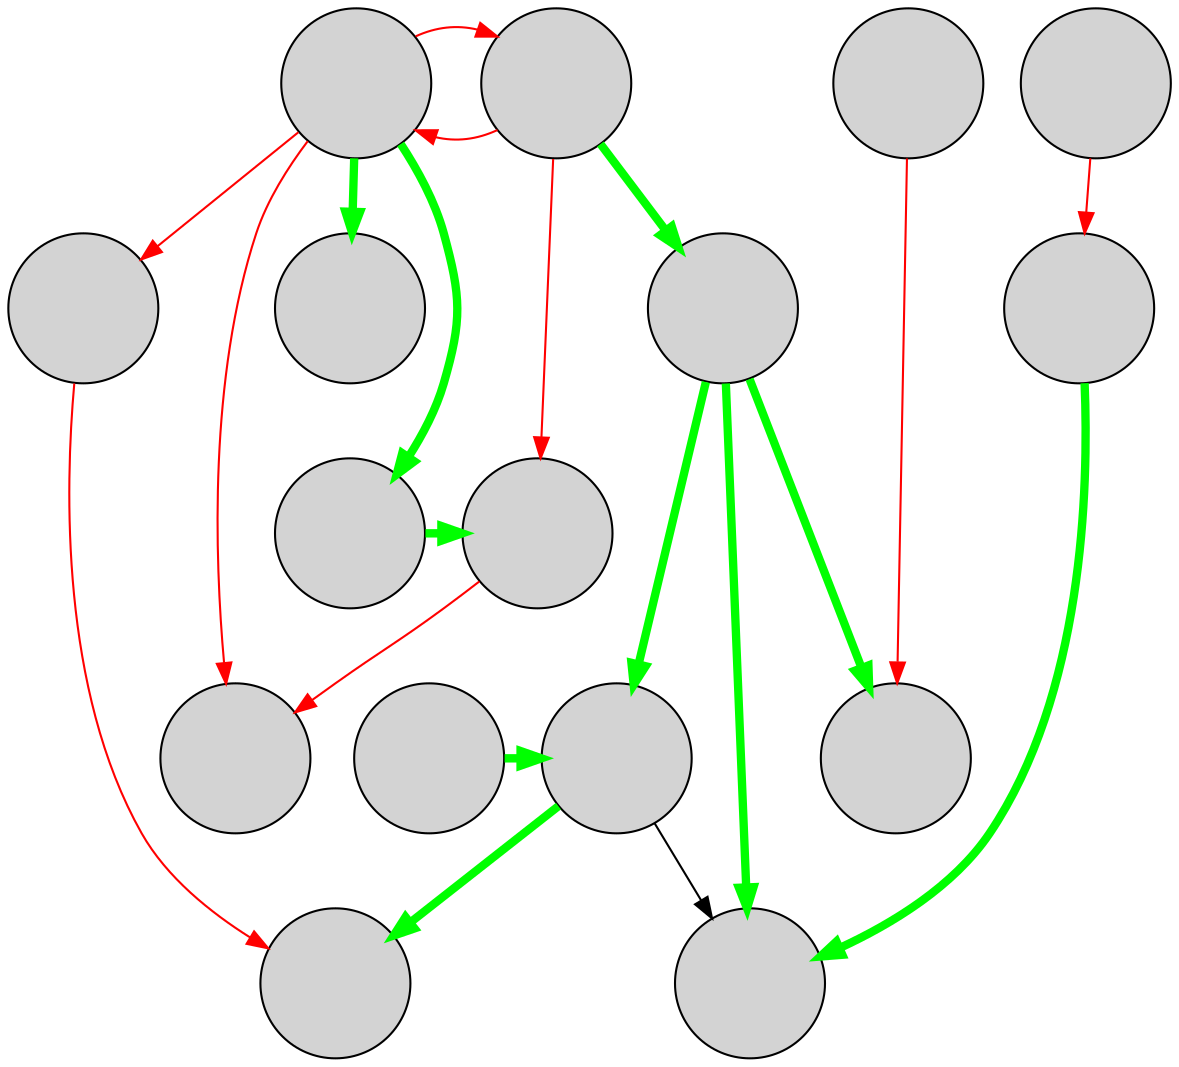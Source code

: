 digraph G {
  node [shape=circle fixedsize=true width=1 height=1 style=filled label="" ]
    { rank=same;
      normal [ image="images/normal.png" ]
      electric [ image="images/electric.png" ]
      fighting [ image="images/fighting.png" ]
      bug [ image="images/bug.png" ]
    }
    { rank=same;
      rock [ image="images/rock.png" ]
      dark [ image="images/dark.png" ]
      ice [ image="images/ice.png" ]
      fairy [ image="images/fairy.png" ]
    }
    { rank=same;
      psychic [ image="images/psychic.png" ]
      poison [ image="images/poison.png" ]
    }
    { rank=same;
      ghost [ image="images/ghost.png" ]
      water [ image="images/water.png" ]
      ground [ image="images/ground.png" ]
      grass [ image="images/grass.png" ]
    }
    { rank=same;
      flying [ image="images/flying.png" ]
      fire [ image="images/fire.png" ]
    }

  // fake edges to force ranks
  dark -> psychic [ style=invis ]

  fighting -> bug [ color=red ]
  bug -> fighting [ color=red ]
  poison -> ghost [ color=red ]
  normal -> rock [ color=red ]
  fighting -> poison [ color=red ]
  fighting -> ice [ color=green penwidth=4 ]
  ground -> flying [ color=black ]
  rock -> flying [ color=green penwidth=4 ]
  psychic -> poison [ color=green penwidth=4 ]
  water -> ground [ color=green penwidth=4 ]
  bug -> ghost [ color=red ]
  bug -> psychic [ color=green penwidth=4 ]
  bug -> dark [ color=green penwidth=4 ]
  bug -> fairy [ color=red ]
  electric -> grass [ color=red ]
  ice -> flying [ color=green penwidth=4 ]
  ice -> grass [ color=green penwidth=4 ]

  ground -> fire [ color=green penwidth=4 ]
  ice -> ground [ color=green penwidth=4 ]

  fairy -> fire [ color=red ]

}
